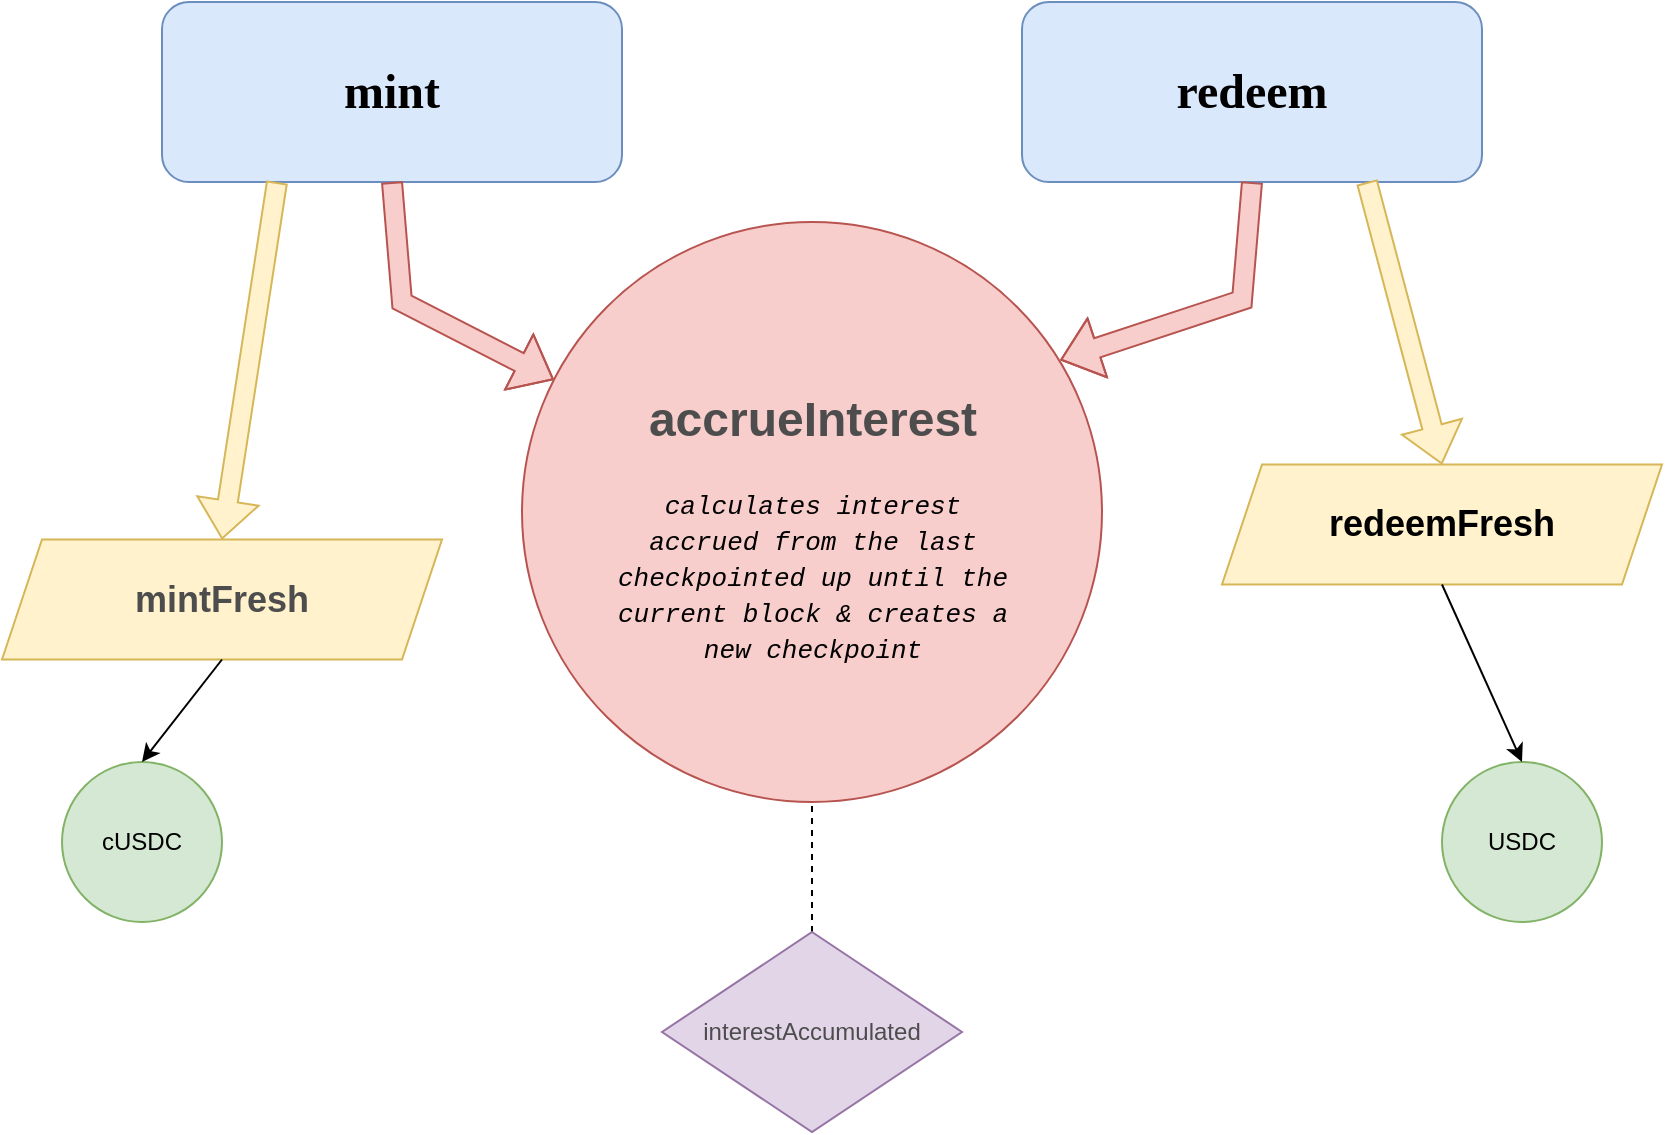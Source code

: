 <mxfile version="15.6.1" type="github"><diagram id="nEN4sYmDFSW6AV3Yq87d" name="Page-1"><mxGraphModel dx="593" dy="1080" grid="1" gridSize="10" guides="1" tooltips="1" connect="1" arrows="1" fold="1" page="1" pageScale="1" pageWidth="850" pageHeight="1100" math="0" shadow="0"><root><mxCell id="0"/><mxCell id="1" parent="0"/><mxCell id="kyqOHJyKFGGQEnubjOsD-1" value="&lt;h1&gt;&lt;b&gt;&lt;font face=&quot;Lucida Console&quot;&gt;mint&lt;/font&gt;&lt;/b&gt;&lt;/h1&gt;" style="rounded=1;whiteSpace=wrap;html=1;fillColor=#dae8fc;strokeColor=#6c8ebf;" vertex="1" parent="1"><mxGeometry x="90" y="70" width="230" height="90" as="geometry"/></mxCell><mxCell id="kyqOHJyKFGGQEnubjOsD-6" value="&lt;h1&gt;&lt;b&gt;&lt;font face=&quot;Lucida Console&quot;&gt;redeem&lt;/font&gt;&lt;/b&gt;&lt;/h1&gt;" style="rounded=1;whiteSpace=wrap;html=1;fillColor=#dae8fc;strokeColor=#6c8ebf;" vertex="1" parent="1"><mxGeometry x="520" y="70" width="230" height="90" as="geometry"/></mxCell><mxCell id="kyqOHJyKFGGQEnubjOsD-7" value="" style="ellipse;whiteSpace=wrap;html=1;fontFamily=Georgia;fillColor=#f8cecc;strokeColor=#b85450;" vertex="1" parent="1"><mxGeometry x="270" y="180" width="290" height="290" as="geometry"/></mxCell><mxCell id="kyqOHJyKFGGQEnubjOsD-8" value="&lt;h1&gt;&lt;b&gt;&lt;font face=&quot;Helvetica&quot; color=&quot;#4d4d4d&quot;&gt;accrueInterest&lt;/font&gt;&lt;/b&gt;&lt;/h1&gt;" style="text;html=1;strokeColor=none;fillColor=none;align=center;verticalAlign=middle;whiteSpace=wrap;rounded=0;fontFamily=Georgia;" vertex="1" parent="1"><mxGeometry x="321.5" y="260" width="187" height="37.5" as="geometry"/></mxCell><mxCell id="kyqOHJyKFGGQEnubjOsD-9" value="" style="endArrow=none;dashed=1;html=1;rounded=0;fontFamily=Helvetica;fontColor=#4D4D4D;entryX=0.5;entryY=1;entryDx=0;entryDy=0;exitX=0.5;exitY=0;exitDx=0;exitDy=0;" edge="1" parent="1" source="kyqOHJyKFGGQEnubjOsD-10" target="kyqOHJyKFGGQEnubjOsD-7"><mxGeometry width="50" height="50" relative="1" as="geometry"><mxPoint x="500" y="560" as="sourcePoint"/><mxPoint x="450" y="390" as="targetPoint"/><Array as="points"/></mxGeometry></mxCell><mxCell id="kyqOHJyKFGGQEnubjOsD-10" value="" style="rhombus;whiteSpace=wrap;html=1;fontFamily=Helvetica;fillColor=#e1d5e7;strokeColor=#9673a6;" vertex="1" parent="1"><mxGeometry x="340" y="535" width="150" height="100" as="geometry"/></mxCell><mxCell id="kyqOHJyKFGGQEnubjOsD-12" value="interestAccumulated" style="text;html=1;strokeColor=none;fillColor=none;align=center;verticalAlign=middle;whiteSpace=wrap;rounded=0;fontFamily=Helvetica;fontColor=#4D4D4D;" vertex="1" parent="1"><mxGeometry x="385" y="570" width="60" height="30" as="geometry"/></mxCell><mxCell id="kyqOHJyKFGGQEnubjOsD-14" value="" style="shape=flexArrow;endArrow=classic;html=1;rounded=0;fontFamily=Helvetica;fontColor=#4D4D4D;exitX=0.5;exitY=1;exitDx=0;exitDy=0;fillColor=#f8cecc;strokeColor=#b85450;" edge="1" parent="1" source="kyqOHJyKFGGQEnubjOsD-1" target="kyqOHJyKFGGQEnubjOsD-7"><mxGeometry width="50" height="50" relative="1" as="geometry"><mxPoint x="390" y="570" as="sourcePoint"/><mxPoint x="440" y="520" as="targetPoint"/><Array as="points"><mxPoint x="210" y="220"/></Array></mxGeometry></mxCell><mxCell id="kyqOHJyKFGGQEnubjOsD-16" value="" style="shape=flexArrow;endArrow=classic;html=1;rounded=0;fontFamily=Helvetica;fontColor=#4D4D4D;exitX=0.25;exitY=1;exitDx=0;exitDy=0;entryX=0.5;entryY=0;entryDx=0;entryDy=0;fillColor=#fff2cc;strokeColor=#d6b656;" edge="1" parent="1" source="kyqOHJyKFGGQEnubjOsD-1" target="kyqOHJyKFGGQEnubjOsD-17"><mxGeometry width="50" height="50" relative="1" as="geometry"><mxPoint x="200" y="160" as="sourcePoint"/><mxPoint x="170" y="330" as="targetPoint"/></mxGeometry></mxCell><mxCell id="kyqOHJyKFGGQEnubjOsD-17" value="" style="shape=parallelogram;perimeter=parallelogramPerimeter;whiteSpace=wrap;html=1;fixedSize=1;fontFamily=Helvetica;fillColor=#fff2cc;strokeColor=#d6b656;" vertex="1" parent="1"><mxGeometry x="10" y="338.75" width="220" height="60" as="geometry"/></mxCell><mxCell id="kyqOHJyKFGGQEnubjOsD-18" value="&lt;h2&gt;&lt;b&gt;mintFresh&lt;/b&gt;&lt;/h2&gt;" style="text;html=1;strokeColor=none;fillColor=none;align=center;verticalAlign=middle;whiteSpace=wrap;rounded=0;fontFamily=Helvetica;fontColor=#4D4D4D;" vertex="1" parent="1"><mxGeometry x="90" y="353.75" width="60" height="30" as="geometry"/></mxCell><mxCell id="kyqOHJyKFGGQEnubjOsD-19" value="cUSDC" style="ellipse;whiteSpace=wrap;html=1;aspect=fixed;fontFamily=Helvetica;fillColor=#d5e8d4;strokeColor=#82b366;" vertex="1" parent="1"><mxGeometry x="40" y="450" width="80" height="80" as="geometry"/></mxCell><mxCell id="kyqOHJyKFGGQEnubjOsD-23" value="" style="endArrow=classic;html=1;rounded=0;fontFamily=Helvetica;fontColor=#000000;exitX=0.5;exitY=1;exitDx=0;exitDy=0;entryX=0.5;entryY=0;entryDx=0;entryDy=0;" edge="1" parent="1" source="kyqOHJyKFGGQEnubjOsD-17" target="kyqOHJyKFGGQEnubjOsD-19"><mxGeometry width="50" height="50" relative="1" as="geometry"><mxPoint x="460" y="390" as="sourcePoint"/><mxPoint x="510" y="340" as="targetPoint"/><Array as="points"/></mxGeometry></mxCell><mxCell id="kyqOHJyKFGGQEnubjOsD-25" value="" style="shape=parallelogram;perimeter=parallelogramPerimeter;whiteSpace=wrap;html=1;fixedSize=1;fontFamily=Helvetica;fillColor=#fff2cc;strokeColor=#d6b656;" vertex="1" parent="1"><mxGeometry x="620" y="301.25" width="220" height="60" as="geometry"/></mxCell><mxCell id="kyqOHJyKFGGQEnubjOsD-28" value="" style="shape=flexArrow;endArrow=classic;html=1;rounded=0;fontFamily=Helvetica;fontColor=#000000;exitX=0.75;exitY=1;exitDx=0;exitDy=0;entryX=0.5;entryY=0;entryDx=0;entryDy=0;fillColor=#fff2cc;strokeColor=#d6b656;" edge="1" parent="1" source="kyqOHJyKFGGQEnubjOsD-6" target="kyqOHJyKFGGQEnubjOsD-25"><mxGeometry width="50" height="50" relative="1" as="geometry"><mxPoint x="460" y="390" as="sourcePoint"/><mxPoint x="510" y="340" as="targetPoint"/></mxGeometry></mxCell><mxCell id="kyqOHJyKFGGQEnubjOsD-29" value="&lt;h2&gt;&lt;b&gt;redeemFresh&lt;/b&gt;&lt;/h2&gt;" style="text;html=1;strokeColor=none;fillColor=none;align=center;verticalAlign=middle;whiteSpace=wrap;rounded=0;fontFamily=Helvetica;fontColor=#000000;" vertex="1" parent="1"><mxGeometry x="700" y="316.25" width="60" height="30" as="geometry"/></mxCell><mxCell id="kyqOHJyKFGGQEnubjOsD-30" value="USDC" style="ellipse;whiteSpace=wrap;html=1;aspect=fixed;fontFamily=Helvetica;fillColor=#d5e8d4;strokeColor=#82b366;" vertex="1" parent="1"><mxGeometry x="730" y="450" width="80" height="80" as="geometry"/></mxCell><mxCell id="kyqOHJyKFGGQEnubjOsD-31" value="" style="endArrow=classic;html=1;rounded=0;fontFamily=Helvetica;fontColor=#000000;exitX=0.5;exitY=1;exitDx=0;exitDy=0;entryX=0.5;entryY=0;entryDx=0;entryDy=0;" edge="1" parent="1" source="kyqOHJyKFGGQEnubjOsD-25" target="kyqOHJyKFGGQEnubjOsD-30"><mxGeometry width="50" height="50" relative="1" as="geometry"><mxPoint x="130" y="408.75" as="sourcePoint"/><mxPoint x="90" y="460" as="targetPoint"/><Array as="points"/></mxGeometry></mxCell><mxCell id="kyqOHJyKFGGQEnubjOsD-33" value="&lt;div style=&quot;font-family: &amp;#34;caskaydiacove nerd font&amp;#34; , &amp;#34;fira code retina&amp;#34; , &amp;#34;consolas&amp;#34; , &amp;#34;courier new&amp;#34; , monospace ; font-size: 13px ; line-height: 18px&quot;&gt;&lt;div&gt;&lt;span style=&quot;font-style: italic&quot;&gt;calculates interest accrued from the last checkpointed up until the current block &amp;amp; creates a new checkpoint&lt;/span&gt;&lt;/div&gt;&lt;/div&gt;" style="text;html=1;strokeColor=none;fillColor=none;align=center;verticalAlign=middle;whiteSpace=wrap;rounded=0;fontFamily=Helvetica;fontColor=#000000;labelBackgroundColor=none;" vertex="1" parent="1"><mxGeometry x="315.75" y="310" width="198.5" height="96.5" as="geometry"/></mxCell><mxCell id="kyqOHJyKFGGQEnubjOsD-36" value="" style="shape=flexArrow;endArrow=classic;html=1;rounded=0;fontFamily=Helvetica;fontColor=#4D4D4D;exitX=0.5;exitY=1;exitDx=0;exitDy=0;fillColor=#f8cecc;strokeColor=#b85450;entryX=0.928;entryY=0.238;entryDx=0;entryDy=0;entryPerimeter=0;" edge="1" parent="1" source="kyqOHJyKFGGQEnubjOsD-6" target="kyqOHJyKFGGQEnubjOsD-7"><mxGeometry width="50" height="50" relative="1" as="geometry"><mxPoint x="635" y="160" as="sourcePoint"/><mxPoint x="549.12" y="249.02" as="targetPoint"/><Array as="points"><mxPoint x="630" y="219"/></Array></mxGeometry></mxCell></root></mxGraphModel></diagram></mxfile>